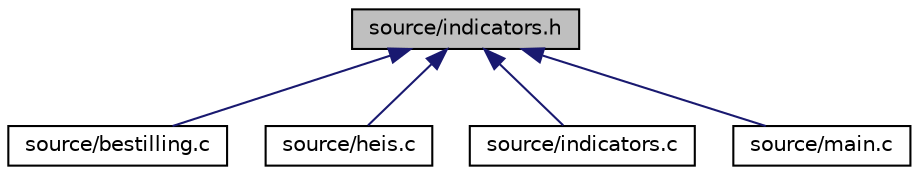 digraph "source/indicators.h"
{
 // LATEX_PDF_SIZE
  edge [fontname="Helvetica",fontsize="10",labelfontname="Helvetica",labelfontsize="10"];
  node [fontname="Helvetica",fontsize="10",shape=record];
  Node1 [label="source/indicators.h",height=0.2,width=0.4,color="black", fillcolor="grey75", style="filled", fontcolor="black",tooltip="This module contains functions that turns the indicators of the buttons and floor lights on and off a..."];
  Node1 -> Node2 [dir="back",color="midnightblue",fontsize="10",style="solid",fontname="Helvetica"];
  Node2 [label="source/bestilling.c",height=0.2,width=0.4,color="black", fillcolor="white", style="filled",URL="$bestilling_8c_source.html",tooltip=" "];
  Node1 -> Node3 [dir="back",color="midnightblue",fontsize="10",style="solid",fontname="Helvetica"];
  Node3 [label="source/heis.c",height=0.2,width=0.4,color="black", fillcolor="white", style="filled",URL="$heis_8c_source.html",tooltip=" "];
  Node1 -> Node4 [dir="back",color="midnightblue",fontsize="10",style="solid",fontname="Helvetica"];
  Node4 [label="source/indicators.c",height=0.2,width=0.4,color="black", fillcolor="white", style="filled",URL="$indicators_8c_source.html",tooltip=" "];
  Node1 -> Node5 [dir="back",color="midnightblue",fontsize="10",style="solid",fontname="Helvetica"];
  Node5 [label="source/main.c",height=0.2,width=0.4,color="black", fillcolor="white", style="filled",URL="$main_8c_source.html",tooltip=" "];
}
